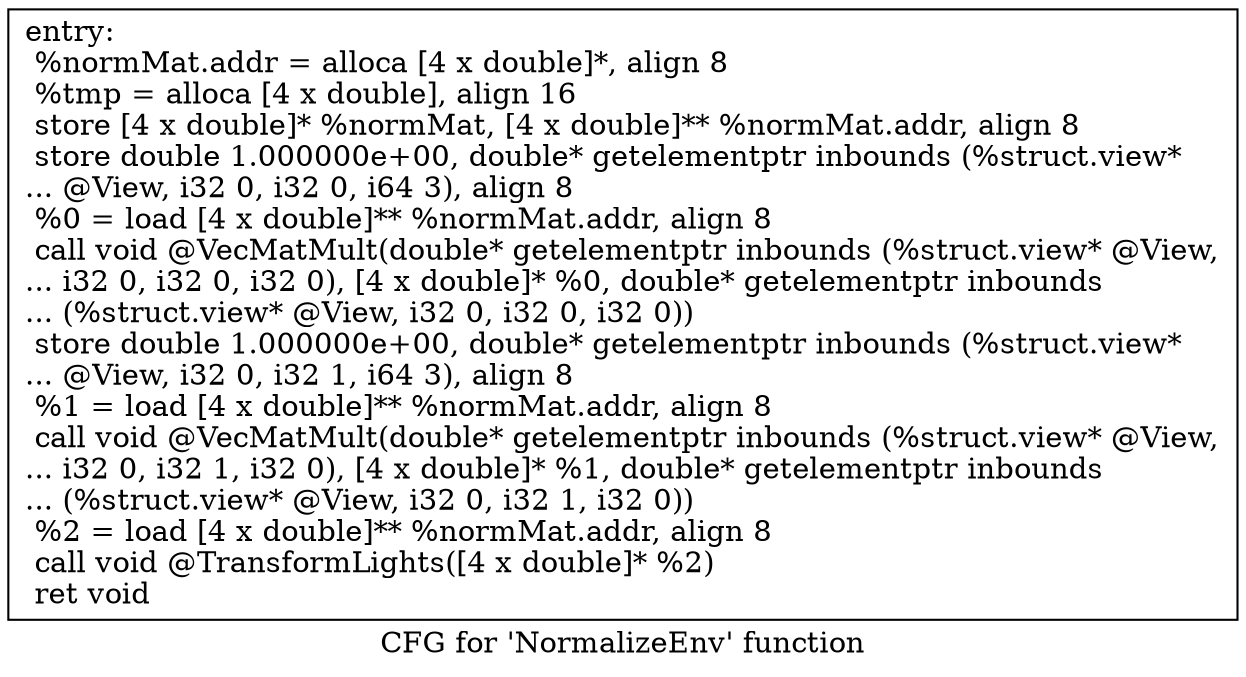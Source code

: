 digraph "CFG for 'NormalizeEnv' function" {
	label="CFG for 'NormalizeEnv' function";

	Node0x5ea2e40 [shape=record,label="{entry:\l  %normMat.addr = alloca [4 x double]*, align 8\l  %tmp = alloca [4 x double], align 16\l  store [4 x double]* %normMat, [4 x double]** %normMat.addr, align 8\l  store double 1.000000e+00, double* getelementptr inbounds (%struct.view*\l... @View, i32 0, i32 0, i64 3), align 8\l  %0 = load [4 x double]** %normMat.addr, align 8\l  call void @VecMatMult(double* getelementptr inbounds (%struct.view* @View,\l... i32 0, i32 0, i32 0), [4 x double]* %0, double* getelementptr inbounds\l... (%struct.view* @View, i32 0, i32 0, i32 0))\l  store double 1.000000e+00, double* getelementptr inbounds (%struct.view*\l... @View, i32 0, i32 1, i64 3), align 8\l  %1 = load [4 x double]** %normMat.addr, align 8\l  call void @VecMatMult(double* getelementptr inbounds (%struct.view* @View,\l... i32 0, i32 1, i32 0), [4 x double]* %1, double* getelementptr inbounds\l... (%struct.view* @View, i32 0, i32 1, i32 0))\l  %2 = load [4 x double]** %normMat.addr, align 8\l  call void @TransformLights([4 x double]* %2)\l  ret void\l}"];
}
